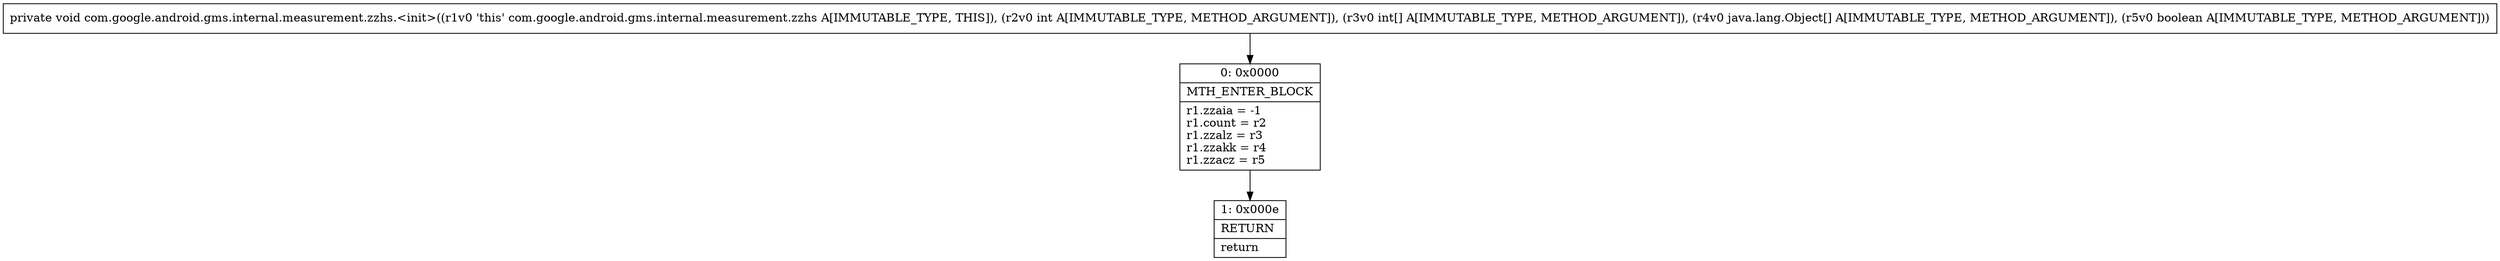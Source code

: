 digraph "CFG forcom.google.android.gms.internal.measurement.zzhs.\<init\>(I[I[Ljava\/lang\/Object;Z)V" {
Node_0 [shape=record,label="{0\:\ 0x0000|MTH_ENTER_BLOCK\l|r1.zzaia = \-1\lr1.count = r2\lr1.zzalz = r3\lr1.zzakk = r4\lr1.zzacz = r5\l}"];
Node_1 [shape=record,label="{1\:\ 0x000e|RETURN\l|return\l}"];
MethodNode[shape=record,label="{private void com.google.android.gms.internal.measurement.zzhs.\<init\>((r1v0 'this' com.google.android.gms.internal.measurement.zzhs A[IMMUTABLE_TYPE, THIS]), (r2v0 int A[IMMUTABLE_TYPE, METHOD_ARGUMENT]), (r3v0 int[] A[IMMUTABLE_TYPE, METHOD_ARGUMENT]), (r4v0 java.lang.Object[] A[IMMUTABLE_TYPE, METHOD_ARGUMENT]), (r5v0 boolean A[IMMUTABLE_TYPE, METHOD_ARGUMENT])) }"];
MethodNode -> Node_0;
Node_0 -> Node_1;
}

